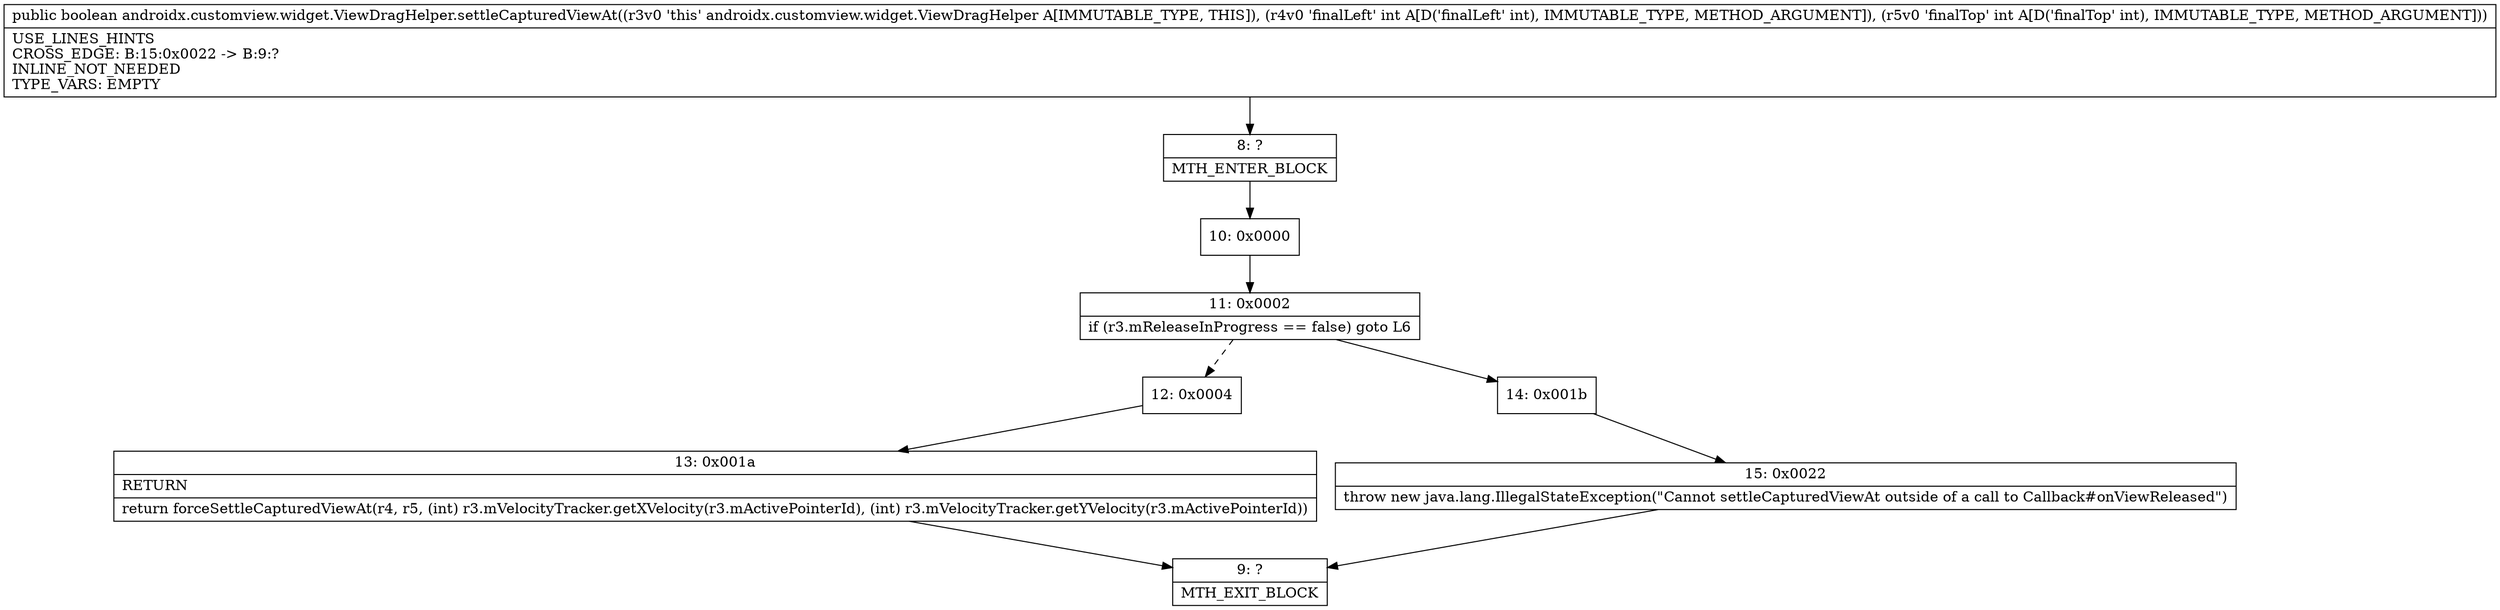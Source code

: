 digraph "CFG forandroidx.customview.widget.ViewDragHelper.settleCapturedViewAt(II)Z" {
Node_8 [shape=record,label="{8\:\ ?|MTH_ENTER_BLOCK\l}"];
Node_10 [shape=record,label="{10\:\ 0x0000}"];
Node_11 [shape=record,label="{11\:\ 0x0002|if (r3.mReleaseInProgress == false) goto L6\l}"];
Node_12 [shape=record,label="{12\:\ 0x0004}"];
Node_13 [shape=record,label="{13\:\ 0x001a|RETURN\l|return forceSettleCapturedViewAt(r4, r5, (int) r3.mVelocityTracker.getXVelocity(r3.mActivePointerId), (int) r3.mVelocityTracker.getYVelocity(r3.mActivePointerId))\l}"];
Node_9 [shape=record,label="{9\:\ ?|MTH_EXIT_BLOCK\l}"];
Node_14 [shape=record,label="{14\:\ 0x001b}"];
Node_15 [shape=record,label="{15\:\ 0x0022|throw new java.lang.IllegalStateException(\"Cannot settleCapturedViewAt outside of a call to Callback#onViewReleased\")\l}"];
MethodNode[shape=record,label="{public boolean androidx.customview.widget.ViewDragHelper.settleCapturedViewAt((r3v0 'this' androidx.customview.widget.ViewDragHelper A[IMMUTABLE_TYPE, THIS]), (r4v0 'finalLeft' int A[D('finalLeft' int), IMMUTABLE_TYPE, METHOD_ARGUMENT]), (r5v0 'finalTop' int A[D('finalTop' int), IMMUTABLE_TYPE, METHOD_ARGUMENT]))  | USE_LINES_HINTS\lCROSS_EDGE: B:15:0x0022 \-\> B:9:?\lINLINE_NOT_NEEDED\lTYPE_VARS: EMPTY\l}"];
MethodNode -> Node_8;Node_8 -> Node_10;
Node_10 -> Node_11;
Node_11 -> Node_12[style=dashed];
Node_11 -> Node_14;
Node_12 -> Node_13;
Node_13 -> Node_9;
Node_14 -> Node_15;
Node_15 -> Node_9;
}


